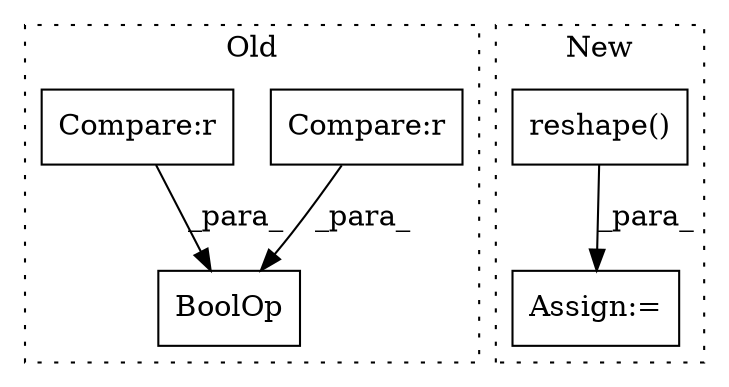 digraph G {
subgraph cluster0 {
1 [label="BoolOp" a="72" s="18701" l="43" shape="box"];
4 [label="Compare:r" a="40" s="18727" l="17" shape="box"];
5 [label="Compare:r" a="40" s="18701" l="21" shape="box"];
label = "Old";
style="dotted";
}
subgraph cluster1 {
2 [label="reshape()" a="75" s="18126,18171" l="11,1" shape="box"];
3 [label="Assign:=" a="68" s="18123" l="3" shape="box"];
label = "New";
style="dotted";
}
2 -> 3 [label="_para_"];
4 -> 1 [label="_para_"];
5 -> 1 [label="_para_"];
}
